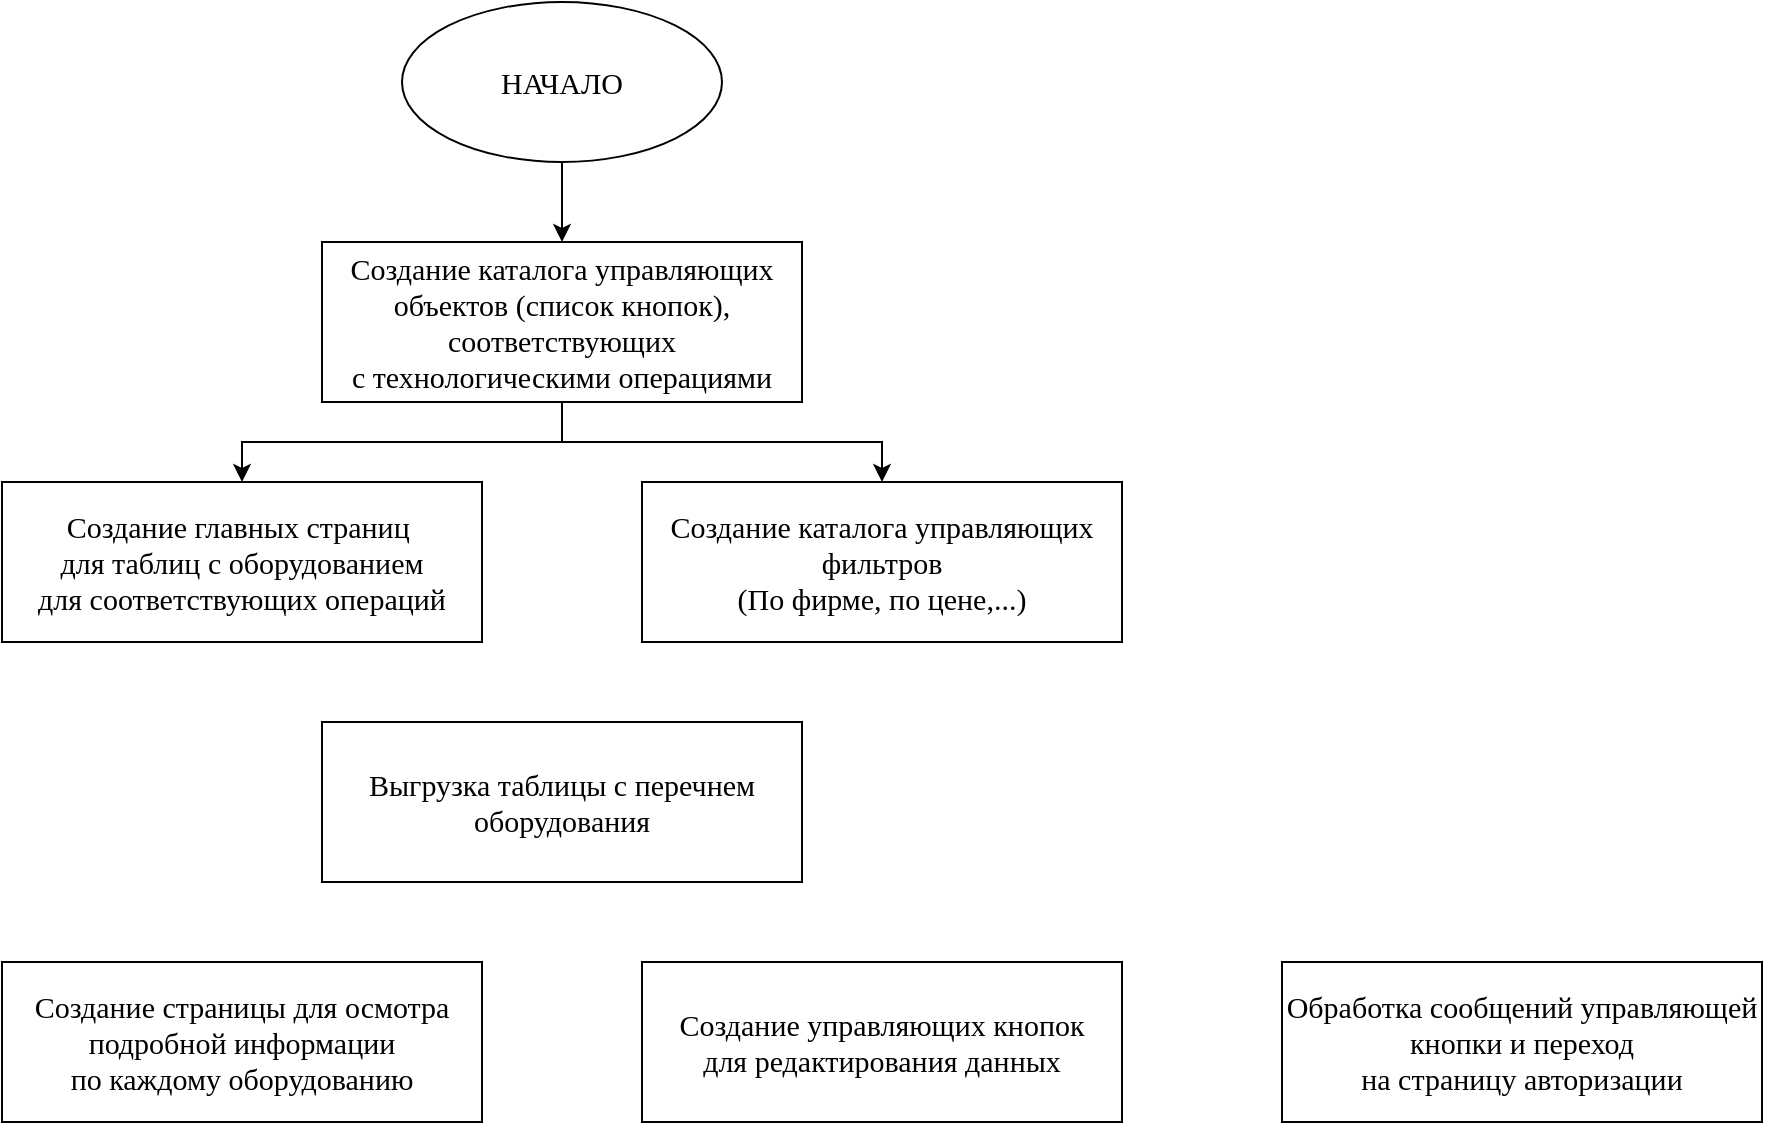 <mxfile version="21.1.5" type="github">
  <diagram name="Page-1" id="cMm6MIYfkvFpgvSu37Bc">
    <mxGraphModel dx="1434" dy="739" grid="1" gridSize="10" guides="1" tooltips="1" connect="1" arrows="1" fold="1" page="1" pageScale="1" pageWidth="1654" pageHeight="2336" math="0" shadow="0">
      <root>
        <mxCell id="0" />
        <mxCell id="1" parent="0" />
        <mxCell id="AUxa01VgVIh-RqmxJZG5-8" style="edgeStyle=orthogonalEdgeStyle;rounded=0;orthogonalLoop=1;jettySize=auto;html=1;entryX=0.5;entryY=0;entryDx=0;entryDy=0;" edge="1" parent="1" source="AUxa01VgVIh-RqmxJZG5-1" target="AUxa01VgVIh-RqmxJZG5-2">
          <mxGeometry relative="1" as="geometry" />
        </mxCell>
        <mxCell id="AUxa01VgVIh-RqmxJZG5-1" value="НАЧАЛО" style="ellipse;whiteSpace=wrap;html=1;fontSize=15;fontFamily=Tahoma;" vertex="1" parent="1">
          <mxGeometry x="640" y="40" width="160" height="80" as="geometry" />
        </mxCell>
        <mxCell id="AUxa01VgVIh-RqmxJZG5-9" style="edgeStyle=orthogonalEdgeStyle;rounded=0;orthogonalLoop=1;jettySize=auto;html=1;entryX=0.5;entryY=0;entryDx=0;entryDy=0;" edge="1" parent="1" source="AUxa01VgVIh-RqmxJZG5-2" target="AUxa01VgVIh-RqmxJZG5-3">
          <mxGeometry relative="1" as="geometry" />
        </mxCell>
        <mxCell id="AUxa01VgVIh-RqmxJZG5-10" style="edgeStyle=orthogonalEdgeStyle;rounded=0;orthogonalLoop=1;jettySize=auto;html=1;entryX=0.5;entryY=0;entryDx=0;entryDy=0;" edge="1" parent="1" source="AUxa01VgVIh-RqmxJZG5-2" target="AUxa01VgVIh-RqmxJZG5-4">
          <mxGeometry relative="1" as="geometry" />
        </mxCell>
        <mxCell id="AUxa01VgVIh-RqmxJZG5-2" value="Создание каталога управляющих объектов (список кнопок),&lt;br&gt;соответствующих &lt;br&gt;с технологическими операциями" style="rounded=0;whiteSpace=wrap;html=1;fontSize=15;fontFamily=Tahoma;" vertex="1" parent="1">
          <mxGeometry x="600" y="160" width="240" height="80" as="geometry" />
        </mxCell>
        <mxCell id="AUxa01VgVIh-RqmxJZG5-3" value="Создание главных страниц&amp;nbsp;&lt;br&gt;для таблиц с оборудованием&lt;br&gt;для соответствующих операций" style="rounded=0;whiteSpace=wrap;html=1;fontSize=15;fontFamily=Tahoma;" vertex="1" parent="1">
          <mxGeometry x="440" y="280" width="240" height="80" as="geometry" />
        </mxCell>
        <mxCell id="AUxa01VgVIh-RqmxJZG5-4" value="Создание каталога управляющих&lt;br&gt;фильтров&lt;br&gt;(По фирме, по цене,...)" style="rounded=0;whiteSpace=wrap;html=1;fontSize=15;fontFamily=Tahoma;" vertex="1" parent="1">
          <mxGeometry x="760" y="280" width="240" height="80" as="geometry" />
        </mxCell>
        <mxCell id="AUxa01VgVIh-RqmxJZG5-5" value="Выгрузка таблицы с перечнем оборудования" style="rounded=0;whiteSpace=wrap;html=1;fontSize=15;fontFamily=Tahoma;" vertex="1" parent="1">
          <mxGeometry x="600" y="400" width="240" height="80" as="geometry" />
        </mxCell>
        <mxCell id="AUxa01VgVIh-RqmxJZG5-6" value="Создание страницы для осмотра&lt;br&gt;подробной информации &lt;br&gt;по каждому оборудованию" style="rounded=0;whiteSpace=wrap;html=1;fontSize=15;fontFamily=Tahoma;" vertex="1" parent="1">
          <mxGeometry x="440" y="520" width="240" height="80" as="geometry" />
        </mxCell>
        <mxCell id="AUxa01VgVIh-RqmxJZG5-7" value="Создание управляющих кнопок&lt;br&gt;для редактирования данных" style="rounded=0;whiteSpace=wrap;html=1;fontSize=15;fontFamily=Tahoma;" vertex="1" parent="1">
          <mxGeometry x="760" y="520" width="240" height="80" as="geometry" />
        </mxCell>
        <mxCell id="AUxa01VgVIh-RqmxJZG5-11" value="Обработка сообщений управляющей кнопки и переход&lt;br&gt;на страницу авторизации" style="rounded=0;whiteSpace=wrap;html=1;fontSize=15;fontFamily=Tahoma;" vertex="1" parent="1">
          <mxGeometry x="1080" y="520" width="240" height="80" as="geometry" />
        </mxCell>
      </root>
    </mxGraphModel>
  </diagram>
</mxfile>

